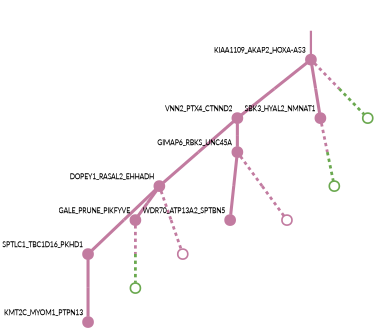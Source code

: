 strict digraph  {
graph[splines=false]; nodesep=0.7; rankdir=TB; ranksep=0.6; forcelabels=true; dpi=600; size=2.5;
0 [color="#c27ba0ff", fillcolor="#c27ba0ff", fixedsize=true, fontname=Lato, fontsize="12pt", height="0.25", label="", penwidth=3, shape=circle, style=filled, xlabel="KIAA1109_AKAP2_HOXA-AS3"];
1 [color="#c27ba0ff", fillcolor="#c27ba0ff", fixedsize=true, fontname=Lato, fontsize="12pt", height="0.25", label="", penwidth=3, shape=circle, style=filled, xlabel=VNN2_PTX4_CTNND2];
5 [color="#c27ba0ff", fillcolor="#c27ba0ff", fixedsize=true, fontname=Lato, fontsize="12pt", height="0.25", label="", penwidth=3, shape=circle, style=filled, xlabel=SBK3_HYAL2_NMNAT1];
9 [color="#6aa84fff", fillcolor="#6aa84fff", fixedsize=true, fontname=Lato, fontsize="12pt", height="0.25", label="", penwidth=3, shape=circle, style=solid, xlabel=""];
3 [color="#c27ba0ff", fillcolor="#c27ba0ff", fixedsize=true, fontname=Lato, fontsize="12pt", height="0.25", label="", penwidth=3, shape=circle, style=filled, xlabel=DOPEY1_RASAL2_EHHADH];
7 [color="#c27ba0ff", fillcolor="#c27ba0ff", fixedsize=true, fontname=Lato, fontsize="12pt", height="0.25", label="", penwidth=3, shape=circle, style=filled, xlabel=GIMAP6_RBKS_UNC45A];
4 [color="#c27ba0ff", fillcolor="#c27ba0ff", fixedsize=true, fontname=Lato, fontsize="12pt", height="0.25", label="", penwidth=3, shape=circle, style=filled, xlabel=SPTLC1_TBC1D16_PKHD1];
8 [color="#c27ba0ff", fillcolor="#c27ba0ff", fixedsize=true, fontname=Lato, fontsize="12pt", height="0.25", label="", penwidth=3, shape=circle, style=filled, xlabel=GALE_PRUNE_PIKFYVE];
12 [color="#c27ba0ff", fillcolor="#c27ba0ff", fixedsize=true, fontname=Lato, fontsize="12pt", height="0.25", label="", penwidth=3, shape=circle, style=solid, xlabel=""];
6 [color="#c27ba0ff", fillcolor="#c27ba0ff", fixedsize=true, fontname=Lato, fontsize="12pt", height="0.25", label="", penwidth=3, shape=circle, style=filled, xlabel=KMT2C_MYOM1_PTPN13];
10 [color="#6aa84fff", fillcolor="#6aa84fff", fixedsize=true, fontname=Lato, fontsize="12pt", height="0.25", label="", penwidth=3, shape=circle, style=solid, xlabel=""];
2 [color="#c27ba0ff", fillcolor="#c27ba0ff", fixedsize=true, fontname=Lato, fontsize="12pt", height="0.25", label="", penwidth=3, shape=circle, style=filled, xlabel=WDR70_ATP13A2_SPTBN5];
13 [color="#c27ba0ff", fillcolor="#c27ba0ff", fixedsize=true, fontname=Lato, fontsize="12pt", height="0.25", label="", penwidth=3, shape=circle, style=solid, xlabel=""];
11 [color="#6aa84fff", fillcolor="#6aa84fff", fixedsize=true, fontname=Lato, fontsize="12pt", height="0.25", label="", penwidth=3, shape=circle, style=solid, xlabel=""];
normal [label="", penwidth=3, style=invis, xlabel="KIAA1109_AKAP2_HOXA-AS3"];
0 -> 1  [arrowsize=0, color="#c27ba0ff;0.5:#c27ba0ff", minlen="2.0", penwidth="5.5", style=solid];
0 -> 5  [arrowsize=0, color="#c27ba0ff;0.5:#c27ba0ff", minlen="2.0", penwidth="5.5", style=solid];
0 -> 9  [arrowsize=0, color="#c27ba0ff;0.5:#6aa84fff", minlen="2.0", penwidth=5, style=dashed];
1 -> 3  [arrowsize=0, color="#c27ba0ff;0.5:#c27ba0ff", minlen="2.0", penwidth="5.5", style=solid];
1 -> 7  [arrowsize=0, color="#c27ba0ff;0.5:#c27ba0ff", minlen="1.2000000476837158", penwidth="5.5", style=solid];
5 -> 10  [arrowsize=0, color="#c27ba0ff;0.5:#6aa84fff", minlen="2.0", penwidth=5, style=dashed];
3 -> 4  [arrowsize=0, color="#c27ba0ff;0.5:#c27ba0ff", minlen="2.0", penwidth="5.5", style=solid];
3 -> 8  [arrowsize=0, color="#c27ba0ff;0.5:#c27ba0ff", minlen="1.0", penwidth="5.5", style=solid];
3 -> 12  [arrowsize=0, color="#c27ba0ff;0.5:#c27ba0ff", minlen="2.0", penwidth=5, style=dashed];
7 -> 2  [arrowsize=0, color="#c27ba0ff;0.5:#c27ba0ff", minlen="2.0", penwidth="5.5", style=solid];
7 -> 13  [arrowsize=0, color="#c27ba0ff;0.5:#c27ba0ff", minlen="2.0", penwidth=5, style=dashed];
4 -> 6  [arrowsize=0, color="#c27ba0ff;0.5:#c27ba0ff", minlen="2.0", penwidth="5.5", style=solid];
8 -> 11  [arrowsize=0, color="#c27ba0ff;0.5:#6aa84fff", minlen="2.0", penwidth=5, style=dashed];
normal -> 0  [arrowsize=0, color="#c27ba0ff", label="", penwidth=4, style=solid];
}
